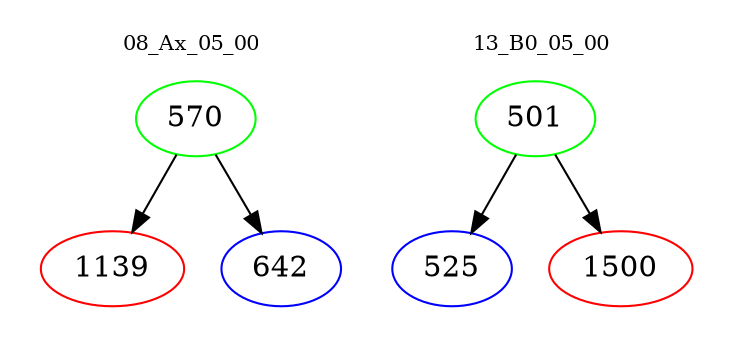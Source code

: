 digraph{
subgraph cluster_0 {
color = white
label = "08_Ax_05_00";
fontsize=10;
T0_570 [label="570", color="green"]
T0_570 -> T0_1139 [color="black"]
T0_1139 [label="1139", color="red"]
T0_570 -> T0_642 [color="black"]
T0_642 [label="642", color="blue"]
}
subgraph cluster_1 {
color = white
label = "13_B0_05_00";
fontsize=10;
T1_501 [label="501", color="green"]
T1_501 -> T1_525 [color="black"]
T1_525 [label="525", color="blue"]
T1_501 -> T1_1500 [color="black"]
T1_1500 [label="1500", color="red"]
}
}
